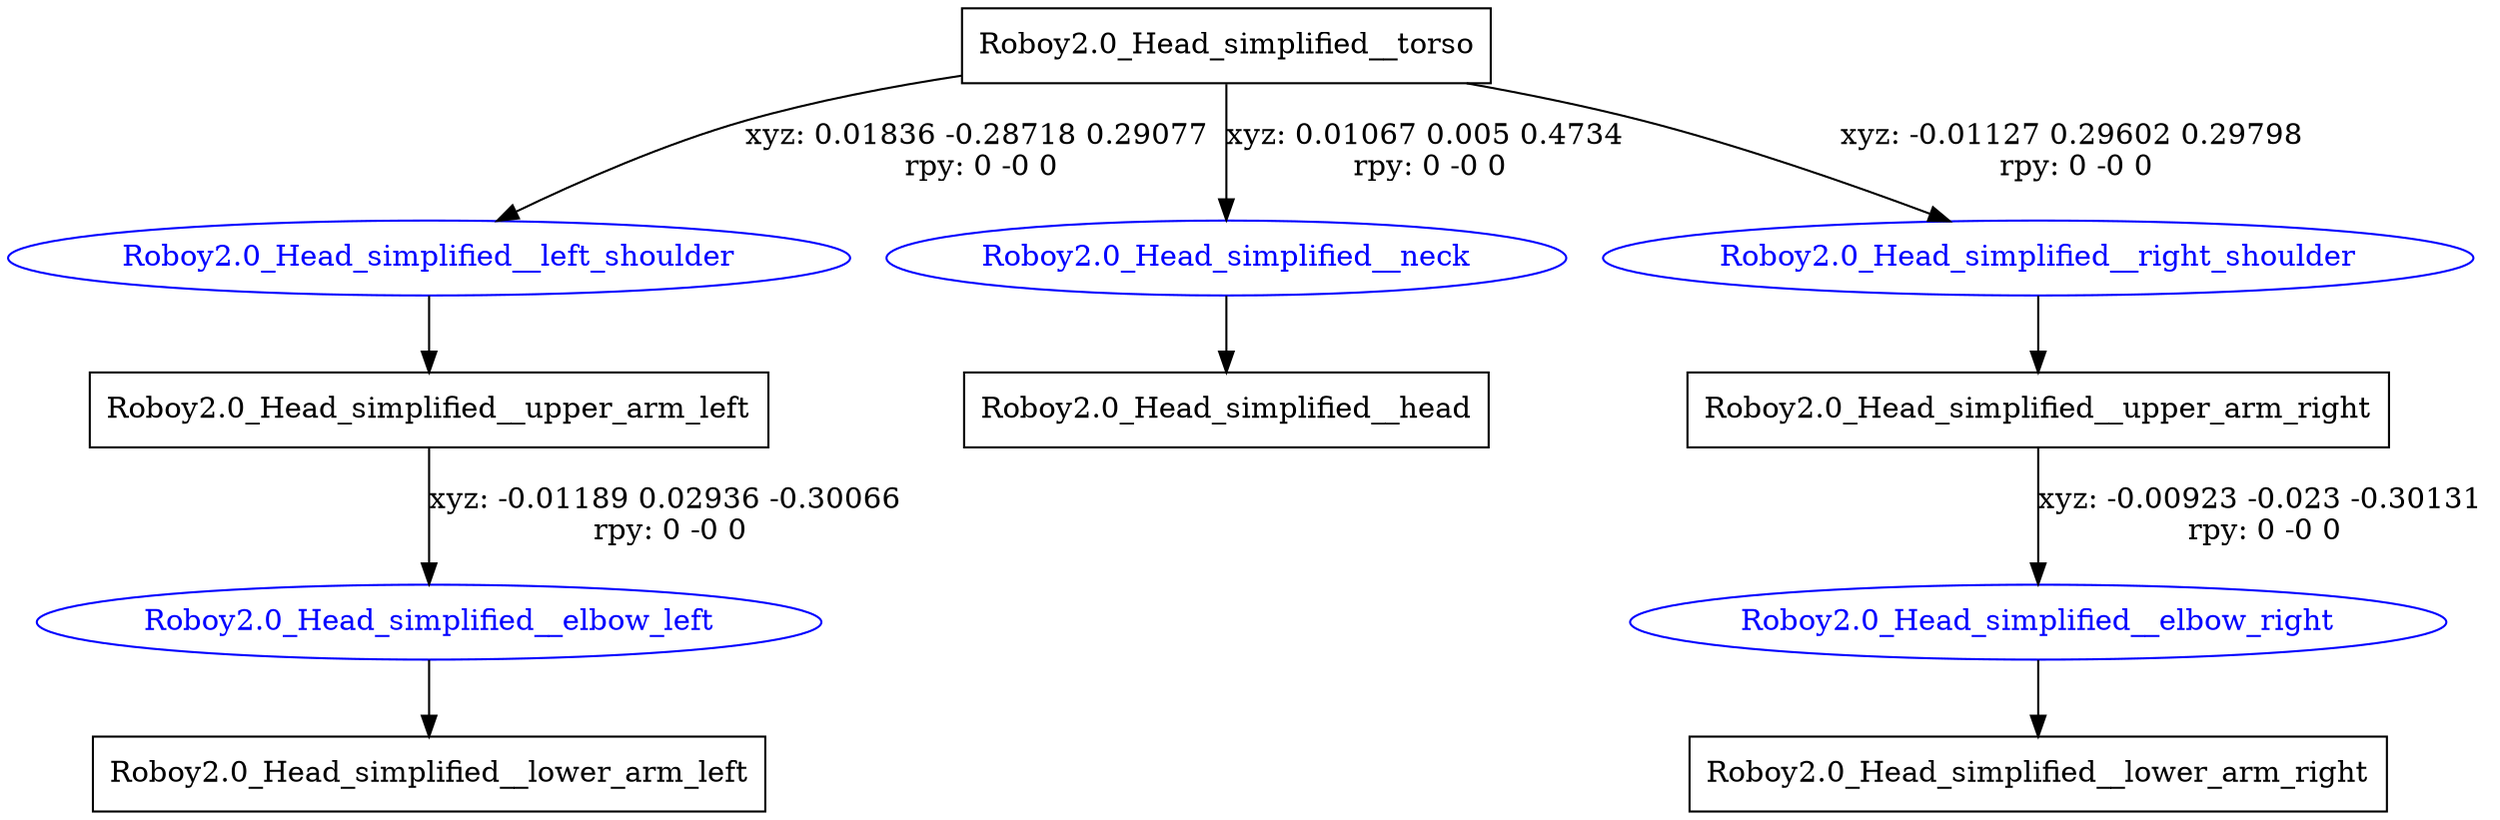 digraph G {
node [shape=box];
"Roboy2.0_Head_simplified__torso" [label="Roboy2.0_Head_simplified__torso"];
"Roboy2.0_Head_simplified__upper_arm_left" [label="Roboy2.0_Head_simplified__upper_arm_left"];
"Roboy2.0_Head_simplified__lower_arm_left" [label="Roboy2.0_Head_simplified__lower_arm_left"];
"Roboy2.0_Head_simplified__head" [label="Roboy2.0_Head_simplified__head"];
"Roboy2.0_Head_simplified__upper_arm_right" [label="Roboy2.0_Head_simplified__upper_arm_right"];
"Roboy2.0_Head_simplified__lower_arm_right" [label="Roboy2.0_Head_simplified__lower_arm_right"];
node [shape=ellipse, color=blue, fontcolor=blue];
"Roboy2.0_Head_simplified__torso" -> "Roboy2.0_Head_simplified__left_shoulder" [label="xyz: 0.01836 -0.28718 0.29077 \nrpy: 0 -0 0"]
"Roboy2.0_Head_simplified__left_shoulder" -> "Roboy2.0_Head_simplified__upper_arm_left"
"Roboy2.0_Head_simplified__upper_arm_left" -> "Roboy2.0_Head_simplified__elbow_left" [label="xyz: -0.01189 0.02936 -0.30066 \nrpy: 0 -0 0"]
"Roboy2.0_Head_simplified__elbow_left" -> "Roboy2.0_Head_simplified__lower_arm_left"
"Roboy2.0_Head_simplified__torso" -> "Roboy2.0_Head_simplified__neck" [label="xyz: 0.01067 0.005 0.4734 \nrpy: 0 -0 0"]
"Roboy2.0_Head_simplified__neck" -> "Roboy2.0_Head_simplified__head"
"Roboy2.0_Head_simplified__torso" -> "Roboy2.0_Head_simplified__right_shoulder" [label="xyz: -0.01127 0.29602 0.29798 \nrpy: 0 -0 0"]
"Roboy2.0_Head_simplified__right_shoulder" -> "Roboy2.0_Head_simplified__upper_arm_right"
"Roboy2.0_Head_simplified__upper_arm_right" -> "Roboy2.0_Head_simplified__elbow_right" [label="xyz: -0.00923 -0.023 -0.30131 \nrpy: 0 -0 0"]
"Roboy2.0_Head_simplified__elbow_right" -> "Roboy2.0_Head_simplified__lower_arm_right"
}
